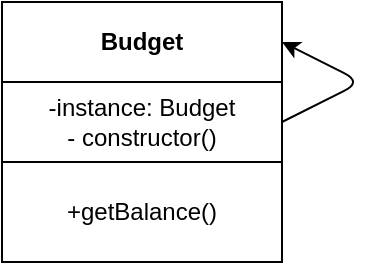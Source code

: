 <mxfile>
    <diagram id="plSwlZvKvS4Onxrnfley" name="Page-1">
        <mxGraphModel dx="519" dy="617" grid="1" gridSize="10" guides="1" tooltips="1" connect="1" arrows="1" fold="1" page="1" pageScale="1" pageWidth="827" pageHeight="1169" math="0" shadow="0">
            <root>
                <mxCell id="0"/>
                <mxCell id="1" parent="0"/>
                <mxCell id="URiL6SRfAfUINRfHJW9t-1" value="&lt;b&gt;Budget&lt;/b&gt;" style="rounded=0;whiteSpace=wrap;html=1;" parent="1" vertex="1">
                    <mxGeometry x="330" y="290" width="140" height="40" as="geometry"/>
                </mxCell>
                <mxCell id="URiL6SRfAfUINRfHJW9t-2" value="-instance: Budget&lt;br&gt;- constructor()" style="rounded=0;whiteSpace=wrap;html=1;" parent="1" vertex="1">
                    <mxGeometry x="330" y="330" width="140" height="40" as="geometry"/>
                </mxCell>
                <mxCell id="URiL6SRfAfUINRfHJW9t-3" value="+getBalance()" style="rounded=0;whiteSpace=wrap;html=1;" parent="1" vertex="1">
                    <mxGeometry x="330" y="370" width="140" height="50" as="geometry"/>
                </mxCell>
                <mxCell id="URiL6SRfAfUINRfHJW9t-4" value="" style="endArrow=classic;html=1;exitX=1;exitY=0.5;exitDx=0;exitDy=0;entryX=1;entryY=0.5;entryDx=0;entryDy=0;" parent="1" source="URiL6SRfAfUINRfHJW9t-2" target="URiL6SRfAfUINRfHJW9t-1" edge="1">
                    <mxGeometry width="50" height="50" relative="1" as="geometry">
                        <mxPoint x="390" y="320" as="sourcePoint"/>
                        <mxPoint x="440" y="270" as="targetPoint"/>
                        <Array as="points">
                            <mxPoint x="510" y="330"/>
                        </Array>
                    </mxGeometry>
                </mxCell>
            </root>
        </mxGraphModel>
    </diagram>
</mxfile>